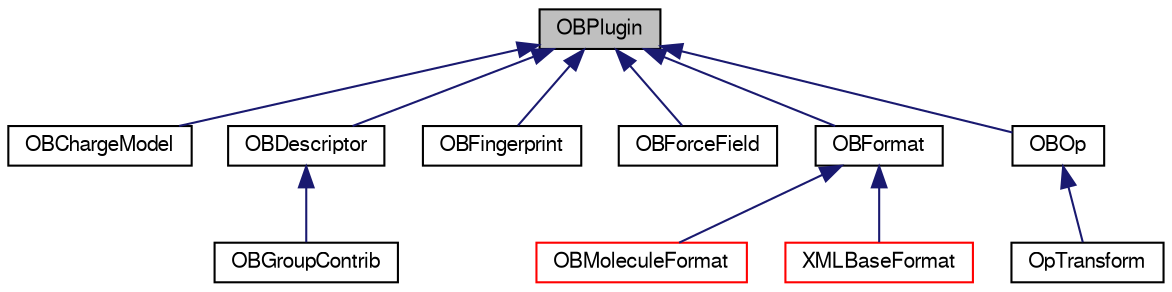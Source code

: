 digraph G
{
  edge [fontname="FreeSans",fontsize="10",labelfontname="FreeSans",labelfontsize="10"];
  node [fontname="FreeSans",fontsize="10",shape=record];
  Node1 [label="OBPlugin",height=0.2,width=0.4,color="black", fillcolor="grey75", style="filled" fontcolor="black"];
  Node1 -> Node2 [dir=back,color="midnightblue",fontsize="10",style="solid",fontname="FreeSans"];
  Node2 [label="OBChargeModel",height=0.2,width=0.4,color="black", fillcolor="white", style="filled",URL="$classOpenBabel_1_1OBChargeModel.shtml"];
  Node1 -> Node3 [dir=back,color="midnightblue",fontsize="10",style="solid",fontname="FreeSans"];
  Node3 [label="OBDescriptor",height=0.2,width=0.4,color="black", fillcolor="white", style="filled",URL="$classOpenBabel_1_1OBDescriptor.shtml",tooltip="Base class for molecular properties, descriptors or features."];
  Node3 -> Node4 [dir=back,color="midnightblue",fontsize="10",style="solid",fontname="FreeSans"];
  Node4 [label="OBGroupContrib",height=0.2,width=0.4,color="black", fillcolor="white", style="filled",URL="$classOpenBabel_1_1OBGroupContrib.shtml",tooltip="Handle group contribution algorithms."];
  Node1 -> Node5 [dir=back,color="midnightblue",fontsize="10",style="solid",fontname="FreeSans"];
  Node5 [label="OBFingerprint",height=0.2,width=0.4,color="black", fillcolor="white", style="filled",URL="$classOpenBabel_1_1OBFingerprint.shtml",tooltip="The base class for fingerprints."];
  Node1 -> Node6 [dir=back,color="midnightblue",fontsize="10",style="solid",fontname="FreeSans"];
  Node6 [label="OBForceField",height=0.2,width=0.4,color="black", fillcolor="white", style="filled",URL="$classOpenBabel_1_1OBForceField.shtml",tooltip="Base class for molecular mechanics force fields."];
  Node1 -> Node7 [dir=back,color="midnightblue",fontsize="10",style="solid",fontname="FreeSans"];
  Node7 [label="OBFormat",height=0.2,width=0.4,color="black", fillcolor="white", style="filled",URL="$classOpenBabel_1_1OBFormat.shtml",tooltip="Base class for file formats."];
  Node7 -> Node8 [dir=back,color="midnightblue",fontsize="10",style="solid",fontname="FreeSans"];
  Node8 [label="OBMoleculeFormat",height=0.2,width=0.4,color="red", fillcolor="white", style="filled",URL="$classOpenBabel_1_1OBMoleculeFormat.shtml",tooltip="An OBFormat convenience subclass for conversion to/from OBMol data."];
  Node7 -> Node9 [dir=back,color="midnightblue",fontsize="10",style="solid",fontname="FreeSans"];
  Node9 [label="XMLBaseFormat",height=0.2,width=0.4,color="red", fillcolor="white", style="filled",URL="$classOpenBabel_1_1XMLBaseFormat.shtml",tooltip="Abstract class containing common functionality for XML formats."];
  Node1 -> Node10 [dir=back,color="midnightblue",fontsize="10",style="solid",fontname="FreeSans"];
  Node10 [label="OBOp",height=0.2,width=0.4,color="black", fillcolor="white", style="filled",URL="$classOpenBabel_1_1OBOp.shtml",tooltip="Operations to modify molecules before output."];
  Node10 -> Node11 [dir=back,color="midnightblue",fontsize="10",style="solid",fontname="FreeSans"];
  Node11 [label="OpTransform",height=0.2,width=0.4,color="black", fillcolor="white", style="filled",URL="$classOpenBabel_1_1OpTransform.shtml",tooltip="Applies molecular transforms (OBChemTsfm class) read from a datafile."];
}
